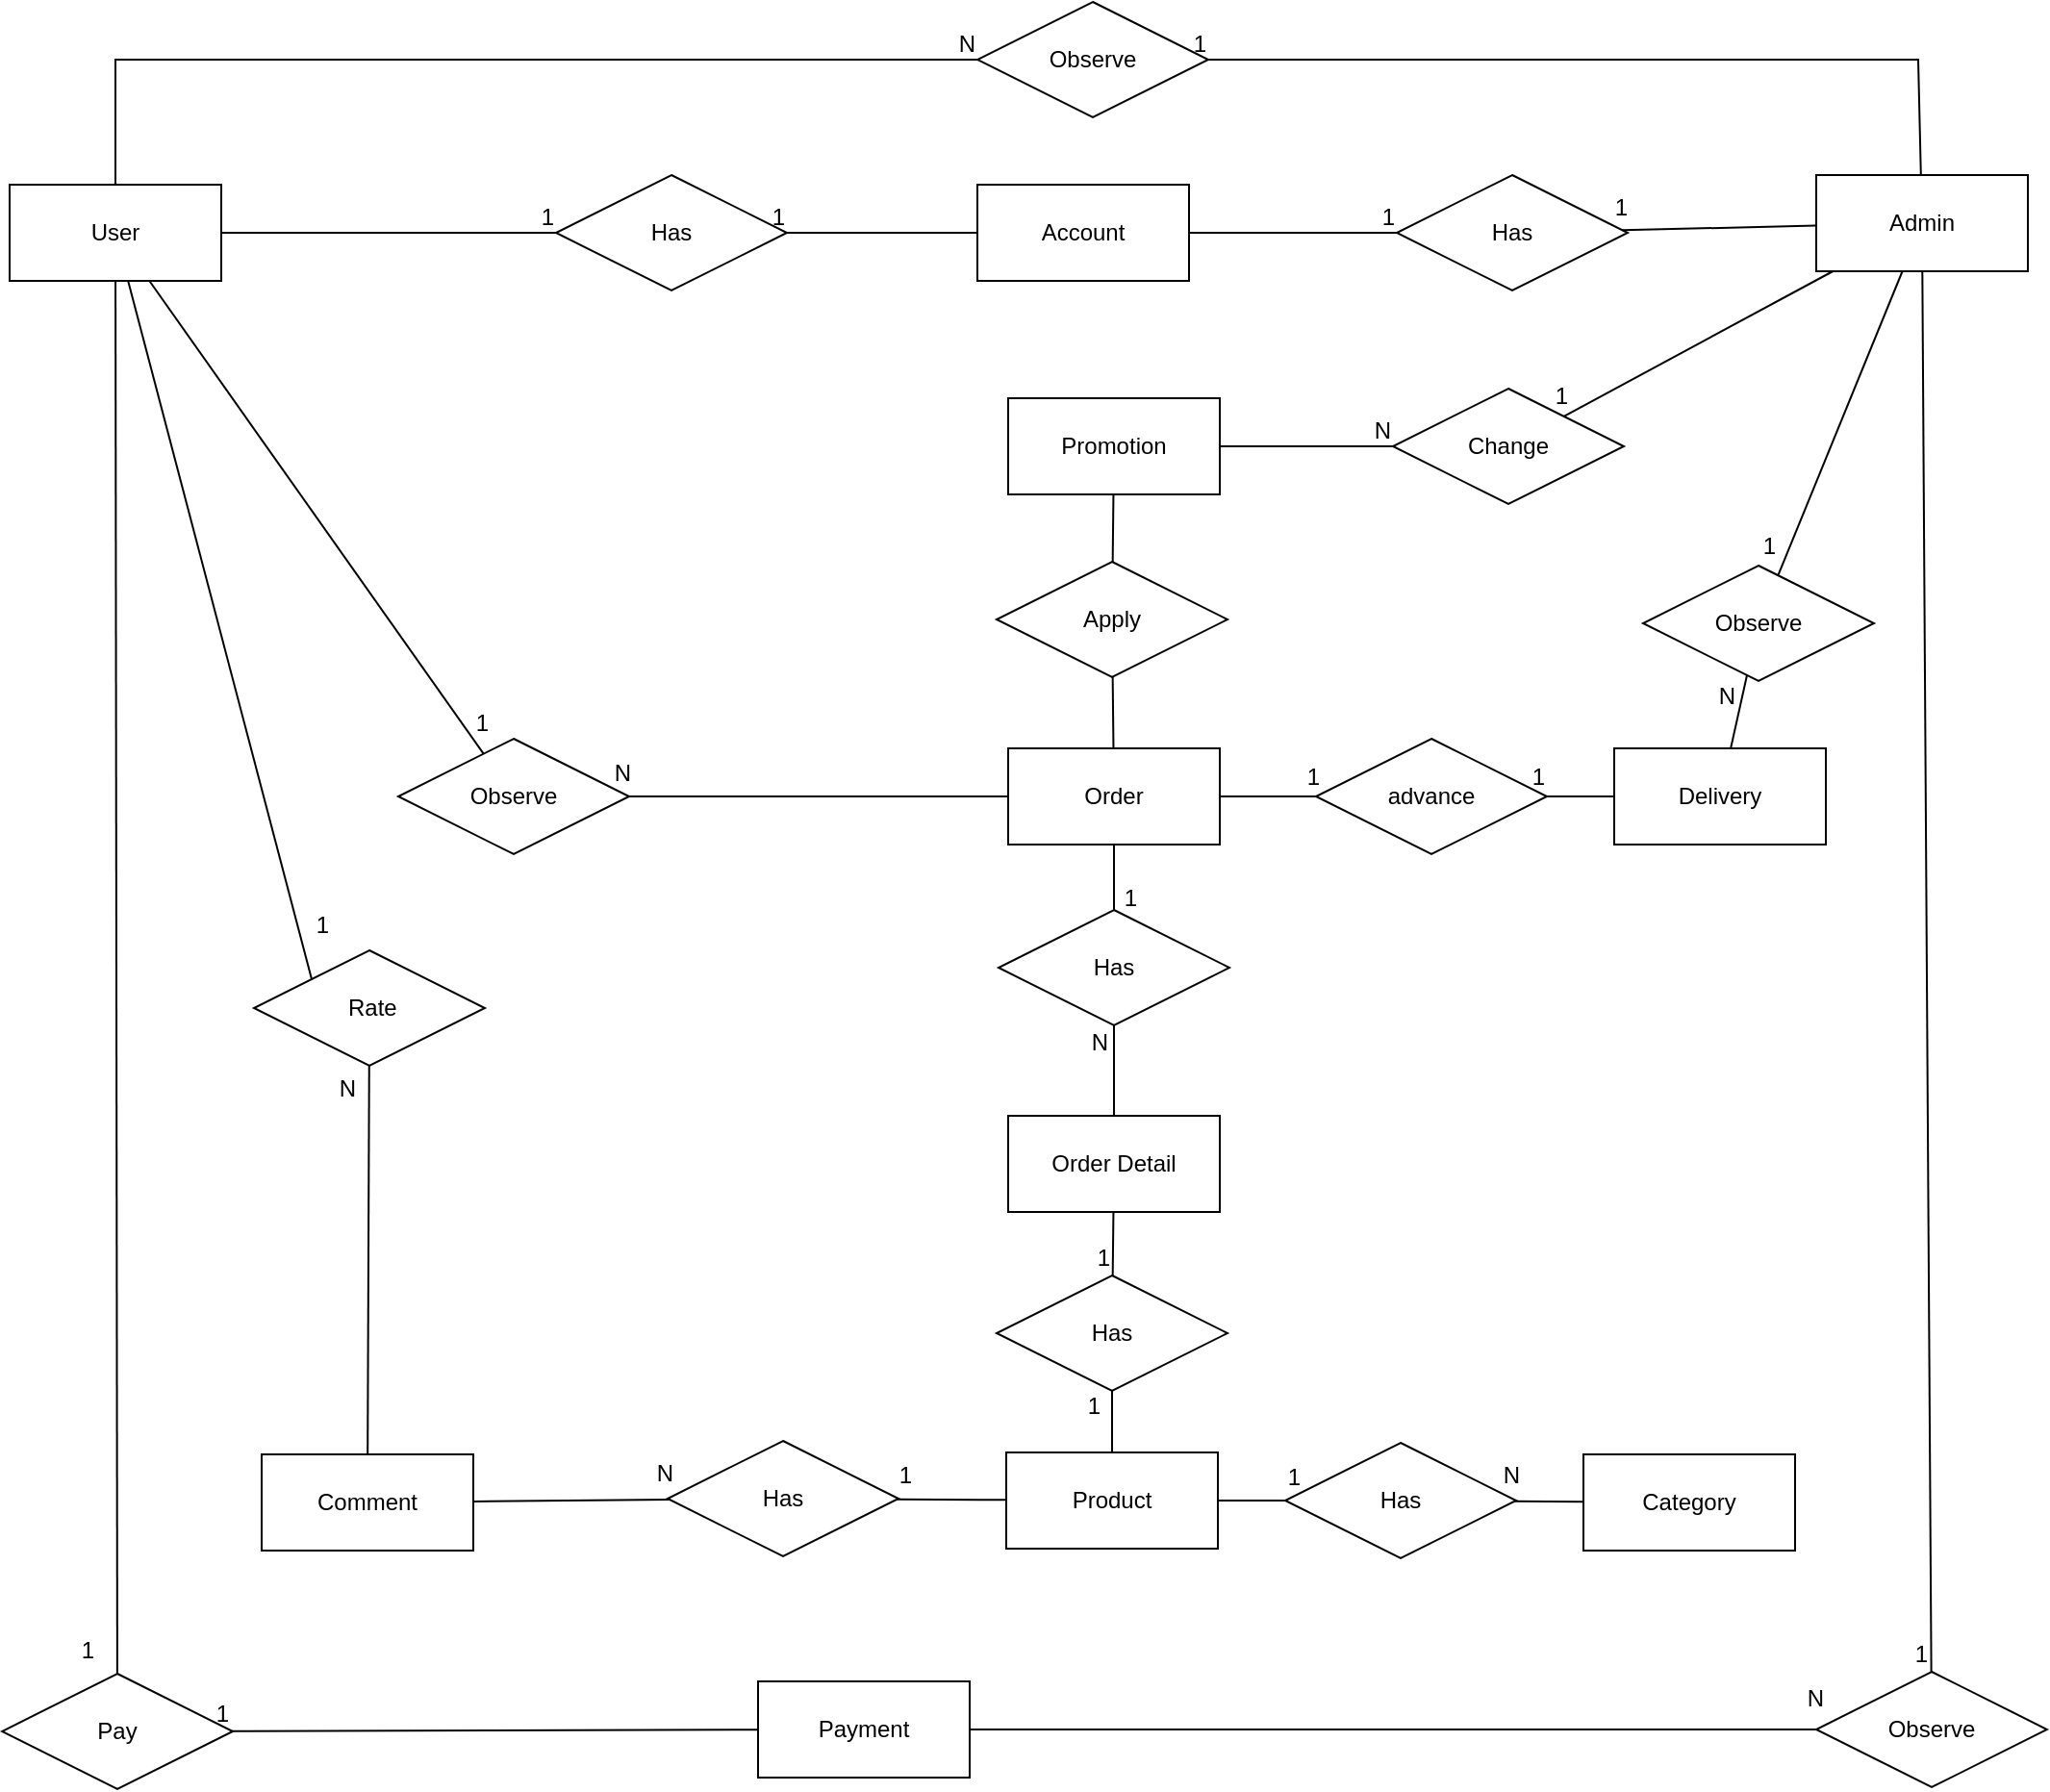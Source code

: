 <mxfile version="24.7.17">
  <diagram name="Trang-1" id="4L5tw3__3EmhCwlKeqgT">
    <mxGraphModel dx="2353" dy="2118" grid="1" gridSize="10" guides="1" tooltips="1" connect="1" arrows="1" fold="1" page="1" pageScale="1" pageWidth="827" pageHeight="1169" math="0" shadow="0">
      <root>
        <mxCell id="0" />
        <mxCell id="1" parent="0" />
        <mxCell id="TT3b6GU9GvUDREySQNR4-1" value="User" style="html=1;whiteSpace=wrap;" parent="1" vertex="1">
          <mxGeometry x="-122" y="85" width="110" height="50" as="geometry" />
        </mxCell>
        <mxCell id="TT3b6GU9GvUDREySQNR4-2" value="Account" style="html=1;whiteSpace=wrap;" parent="1" vertex="1">
          <mxGeometry x="381" y="85" width="110" height="50" as="geometry" />
        </mxCell>
        <mxCell id="TT3b6GU9GvUDREySQNR4-3" value="Admin" style="html=1;whiteSpace=wrap;" parent="1" vertex="1">
          <mxGeometry x="817" y="80" width="110" height="50" as="geometry" />
        </mxCell>
        <mxCell id="TT3b6GU9GvUDREySQNR4-4" value="Payment" style="html=1;whiteSpace=wrap;" parent="1" vertex="1">
          <mxGeometry x="267" y="863" width="110" height="50" as="geometry" />
        </mxCell>
        <mxCell id="TT3b6GU9GvUDREySQNR4-5" value="Order" style="html=1;whiteSpace=wrap;" parent="1" vertex="1">
          <mxGeometry x="397" y="378" width="110" height="50" as="geometry" />
        </mxCell>
        <mxCell id="TT3b6GU9GvUDREySQNR4-6" value="Delivery" style="html=1;whiteSpace=wrap;" parent="1" vertex="1">
          <mxGeometry x="712" y="378" width="110" height="50" as="geometry" />
        </mxCell>
        <mxCell id="TT3b6GU9GvUDREySQNR4-7" value="Promotion" style="html=1;whiteSpace=wrap;" parent="1" vertex="1">
          <mxGeometry x="397" y="196" width="110" height="50" as="geometry" />
        </mxCell>
        <mxCell id="TT3b6GU9GvUDREySQNR4-8" value="Product" style="html=1;whiteSpace=wrap;" parent="1" vertex="1">
          <mxGeometry x="396" y="744" width="110" height="50" as="geometry" />
        </mxCell>
        <mxCell id="TT3b6GU9GvUDREySQNR4-9" value="Category" style="html=1;whiteSpace=wrap;" parent="1" vertex="1">
          <mxGeometry x="696" y="745" width="110" height="50" as="geometry" />
        </mxCell>
        <mxCell id="TT3b6GU9GvUDREySQNR4-10" value="Comment" style="html=1;whiteSpace=wrap;" parent="1" vertex="1">
          <mxGeometry x="9" y="745" width="110" height="50" as="geometry" />
        </mxCell>
        <mxCell id="TT3b6GU9GvUDREySQNR4-24" value="Has" style="shape=rhombus;perimeter=rhombusPerimeter;whiteSpace=wrap;html=1;align=center;" parent="1" vertex="1">
          <mxGeometry x="162" y="80" width="120" height="60" as="geometry" />
        </mxCell>
        <mxCell id="TT3b6GU9GvUDREySQNR4-28" value="Has" style="shape=rhombus;perimeter=rhombusPerimeter;whiteSpace=wrap;html=1;align=center;" parent="1" vertex="1">
          <mxGeometry x="599" y="80" width="120" height="60" as="geometry" />
        </mxCell>
        <mxCell id="TT3b6GU9GvUDREySQNR4-30" value="Observe" style="shape=rhombus;perimeter=rhombusPerimeter;whiteSpace=wrap;html=1;align=center;" parent="1" vertex="1">
          <mxGeometry x="727" y="283" width="120" height="60" as="geometry" />
        </mxCell>
        <mxCell id="TT3b6GU9GvUDREySQNR4-32" value="&amp;nbsp;Rate" style="shape=rhombus;perimeter=rhombusPerimeter;whiteSpace=wrap;html=1;align=center;" parent="1" vertex="1">
          <mxGeometry x="5" y="483" width="120" height="60" as="geometry" />
        </mxCell>
        <mxCell id="TT3b6GU9GvUDREySQNR4-35" value="advance" style="shape=rhombus;perimeter=rhombusPerimeter;whiteSpace=wrap;html=1;align=center;" parent="1" vertex="1">
          <mxGeometry x="557" y="373" width="120" height="60" as="geometry" />
        </mxCell>
        <mxCell id="TT3b6GU9GvUDREySQNR4-38" value="Observe" style="shape=rhombus;perimeter=rhombusPerimeter;whiteSpace=wrap;html=1;align=center;" parent="1" vertex="1">
          <mxGeometry x="817" y="858" width="120" height="60" as="geometry" />
        </mxCell>
        <mxCell id="TT3b6GU9GvUDREySQNR4-41" value="Pay" style="shape=rhombus;perimeter=rhombusPerimeter;whiteSpace=wrap;html=1;align=center;" parent="1" vertex="1">
          <mxGeometry x="-126" y="859" width="120" height="60" as="geometry" />
        </mxCell>
        <mxCell id="TT3b6GU9GvUDREySQNR4-45" value="" style="endArrow=none;html=1;rounded=0;" parent="1" source="TT3b6GU9GvUDREySQNR4-3" target="TT3b6GU9GvUDREySQNR4-30" edge="1">
          <mxGeometry relative="1" as="geometry">
            <mxPoint x="487" y="410" as="sourcePoint" />
            <mxPoint x="947" y="160" as="targetPoint" />
          </mxGeometry>
        </mxCell>
        <mxCell id="TT3b6GU9GvUDREySQNR4-46" value="1" style="resizable=0;html=1;whiteSpace=wrap;align=right;verticalAlign=bottom;" parent="TT3b6GU9GvUDREySQNR4-45" connectable="0" vertex="1">
          <mxGeometry x="1" relative="1" as="geometry">
            <mxPoint y="-7" as="offset" />
          </mxGeometry>
        </mxCell>
        <mxCell id="TT3b6GU9GvUDREySQNR4-47" value="" style="endArrow=none;html=1;rounded=0;" parent="1" source="TT3b6GU9GvUDREySQNR4-6" target="TT3b6GU9GvUDREySQNR4-30" edge="1">
          <mxGeometry relative="1" as="geometry">
            <mxPoint x="272" y="528" as="sourcePoint" />
            <mxPoint x="742" y="398" as="targetPoint" />
          </mxGeometry>
        </mxCell>
        <mxCell id="TT3b6GU9GvUDREySQNR4-48" value="N" style="resizable=0;html=1;whiteSpace=wrap;align=right;verticalAlign=bottom;" parent="TT3b6GU9GvUDREySQNR4-47" connectable="0" vertex="1">
          <mxGeometry x="1" relative="1" as="geometry">
            <mxPoint x="-5" y="20" as="offset" />
          </mxGeometry>
        </mxCell>
        <mxCell id="TT3b6GU9GvUDREySQNR4-49" value="" style="endArrow=none;html=1;rounded=0;" parent="1" source="TT3b6GU9GvUDREySQNR4-1" target="TT3b6GU9GvUDREySQNR4-24" edge="1">
          <mxGeometry relative="1" as="geometry">
            <mxPoint x="160" y="170" as="sourcePoint" />
            <mxPoint x="725" y="140" as="targetPoint" />
          </mxGeometry>
        </mxCell>
        <mxCell id="TT3b6GU9GvUDREySQNR4-50" value="1" style="resizable=0;html=1;whiteSpace=wrap;align=right;verticalAlign=bottom;" parent="TT3b6GU9GvUDREySQNR4-49" connectable="0" vertex="1">
          <mxGeometry x="1" relative="1" as="geometry" />
        </mxCell>
        <mxCell id="TT3b6GU9GvUDREySQNR4-51" value="" style="endArrow=none;html=1;rounded=0;" parent="1" source="TT3b6GU9GvUDREySQNR4-2" target="TT3b6GU9GvUDREySQNR4-24" edge="1">
          <mxGeometry relative="1" as="geometry">
            <mxPoint x="892" y="210" as="sourcePoint" />
            <mxPoint x="457" y="150" as="targetPoint" />
          </mxGeometry>
        </mxCell>
        <mxCell id="TT3b6GU9GvUDREySQNR4-52" value="1" style="resizable=0;html=1;whiteSpace=wrap;align=right;verticalAlign=bottom;" parent="TT3b6GU9GvUDREySQNR4-51" connectable="0" vertex="1">
          <mxGeometry x="1" relative="1" as="geometry" />
        </mxCell>
        <mxCell id="TT3b6GU9GvUDREySQNR4-53" value="" style="endArrow=none;html=1;rounded=0;" parent="1" source="TT3b6GU9GvUDREySQNR4-2" target="TT3b6GU9GvUDREySQNR4-28" edge="1">
          <mxGeometry relative="1" as="geometry">
            <mxPoint x="902" y="220" as="sourcePoint" />
            <mxPoint x="902" y="160" as="targetPoint" />
          </mxGeometry>
        </mxCell>
        <mxCell id="TT3b6GU9GvUDREySQNR4-54" value="1" style="resizable=0;html=1;whiteSpace=wrap;align=right;verticalAlign=bottom;" parent="TT3b6GU9GvUDREySQNR4-53" connectable="0" vertex="1">
          <mxGeometry x="1" relative="1" as="geometry" />
        </mxCell>
        <mxCell id="TT3b6GU9GvUDREySQNR4-55" value="" style="endArrow=none;html=1;rounded=0;" parent="1" source="TT3b6GU9GvUDREySQNR4-3" target="TT3b6GU9GvUDREySQNR4-28" edge="1">
          <mxGeometry relative="1" as="geometry">
            <mxPoint x="912" y="230" as="sourcePoint" />
            <mxPoint x="912" y="170" as="targetPoint" />
          </mxGeometry>
        </mxCell>
        <mxCell id="TT3b6GU9GvUDREySQNR4-56" value="1" style="resizable=0;html=1;whiteSpace=wrap;align=right;verticalAlign=bottom;" parent="TT3b6GU9GvUDREySQNR4-55" connectable="0" vertex="1">
          <mxGeometry x="1" relative="1" as="geometry">
            <mxPoint x="4" y="-3" as="offset" />
          </mxGeometry>
        </mxCell>
        <mxCell id="TT3b6GU9GvUDREySQNR4-57" value="" style="endArrow=none;html=1;rounded=0;" parent="1" source="TT3b6GU9GvUDREySQNR4-3" target="TT3b6GU9GvUDREySQNR4-38" edge="1">
          <mxGeometry relative="1" as="geometry">
            <mxPoint x="922" y="240" as="sourcePoint" />
            <mxPoint x="922" y="180" as="targetPoint" />
          </mxGeometry>
        </mxCell>
        <mxCell id="TT3b6GU9GvUDREySQNR4-58" value="1" style="resizable=0;html=1;whiteSpace=wrap;align=right;verticalAlign=bottom;" parent="TT3b6GU9GvUDREySQNR4-57" connectable="0" vertex="1">
          <mxGeometry x="1" relative="1" as="geometry" />
        </mxCell>
        <mxCell id="TT3b6GU9GvUDREySQNR4-59" value="" style="endArrow=none;html=1;rounded=0;" parent="1" source="TT3b6GU9GvUDREySQNR4-1" target="TT3b6GU9GvUDREySQNR4-41" edge="1">
          <mxGeometry relative="1" as="geometry">
            <mxPoint x="775" y="250" as="sourcePoint" />
            <mxPoint x="775" y="190" as="targetPoint" />
          </mxGeometry>
        </mxCell>
        <mxCell id="TT3b6GU9GvUDREySQNR4-60" value="1" style="resizable=0;html=1;whiteSpace=wrap;align=right;verticalAlign=bottom;" parent="TT3b6GU9GvUDREySQNR4-59" connectable="0" vertex="1">
          <mxGeometry x="1" relative="1" as="geometry">
            <mxPoint x="-10" y="-3" as="offset" />
          </mxGeometry>
        </mxCell>
        <mxCell id="TT3b6GU9GvUDREySQNR4-61" value="" style="endArrow=none;html=1;rounded=0;" parent="1" source="TT3b6GU9GvUDREySQNR4-4" target="TT3b6GU9GvUDREySQNR4-41" edge="1">
          <mxGeometry relative="1" as="geometry">
            <mxPoint x="267" y="887.144" as="sourcePoint" />
            <mxPoint x="-0.312" y="887.844" as="targetPoint" />
          </mxGeometry>
        </mxCell>
        <mxCell id="TT3b6GU9GvUDREySQNR4-62" value="1" style="resizable=0;html=1;whiteSpace=wrap;align=right;verticalAlign=bottom;" parent="TT3b6GU9GvUDREySQNR4-61" connectable="0" vertex="1">
          <mxGeometry x="1" relative="1" as="geometry" />
        </mxCell>
        <mxCell id="TT3b6GU9GvUDREySQNR4-63" value="" style="endArrow=none;html=1;rounded=0;entryX=0;entryY=0;entryDx=0;entryDy=0;" parent="1" source="TT3b6GU9GvUDREySQNR4-1" target="TT3b6GU9GvUDREySQNR4-32" edge="1">
          <mxGeometry relative="1" as="geometry">
            <mxPoint x="795" y="270" as="sourcePoint" />
            <mxPoint x="795" y="210" as="targetPoint" />
          </mxGeometry>
        </mxCell>
        <mxCell id="TT3b6GU9GvUDREySQNR4-64" value="1" style="resizable=0;html=1;whiteSpace=wrap;align=right;verticalAlign=bottom;" parent="TT3b6GU9GvUDREySQNR4-63" connectable="0" vertex="1">
          <mxGeometry x="1" relative="1" as="geometry">
            <mxPoint x="10" y="-20" as="offset" />
          </mxGeometry>
        </mxCell>
        <mxCell id="TT3b6GU9GvUDREySQNR4-67" value="" style="endArrow=none;html=1;rounded=0;" parent="1" source="TT3b6GU9GvUDREySQNR4-5" target="TT3b6GU9GvUDREySQNR4-35" edge="1">
          <mxGeometry relative="1" as="geometry">
            <mxPoint x="507" y="468.667" as="sourcePoint" />
            <mxPoint x="560.429" y="470.286" as="targetPoint" />
          </mxGeometry>
        </mxCell>
        <mxCell id="TT3b6GU9GvUDREySQNR4-68" value="1" style="resizable=0;html=1;whiteSpace=wrap;align=right;verticalAlign=bottom;" parent="TT3b6GU9GvUDREySQNR4-67" connectable="0" vertex="1">
          <mxGeometry x="1" relative="1" as="geometry">
            <mxPoint x="3" y="-2" as="offset" />
          </mxGeometry>
        </mxCell>
        <mxCell id="TT3b6GU9GvUDREySQNR4-69" value="" style="endArrow=none;html=1;rounded=0;" parent="1" source="TT3b6GU9GvUDREySQNR4-6" target="TT3b6GU9GvUDREySQNR4-35" edge="1">
          <mxGeometry relative="1" as="geometry">
            <mxPoint x="707" y="475.103" as="sourcePoint" />
            <mxPoint x="673.129" y="473.935" as="targetPoint" />
          </mxGeometry>
        </mxCell>
        <mxCell id="TT3b6GU9GvUDREySQNR4-70" value="1" style="resizable=0;html=1;whiteSpace=wrap;align=right;verticalAlign=bottom;" parent="TT3b6GU9GvUDREySQNR4-69" connectable="0" vertex="1">
          <mxGeometry x="1" relative="1" as="geometry">
            <mxPoint y="-2" as="offset" />
          </mxGeometry>
        </mxCell>
        <mxCell id="TT3b6GU9GvUDREySQNR4-73" value="" style="endArrow=none;html=1;rounded=0;" parent="1" source="TT3b6GU9GvUDREySQNR4-10" target="TT3b6GU9GvUDREySQNR4-32" edge="1">
          <mxGeometry relative="1" as="geometry">
            <mxPoint x="400" y="596" as="sourcePoint" />
            <mxPoint x="-65" y="616" as="targetPoint" />
            <Array as="points" />
          </mxGeometry>
        </mxCell>
        <mxCell id="TT3b6GU9GvUDREySQNR4-74" value="N" style="resizable=0;html=1;whiteSpace=wrap;align=right;verticalAlign=bottom;" parent="TT3b6GU9GvUDREySQNR4-73" connectable="0" vertex="1">
          <mxGeometry x="1" relative="1" as="geometry">
            <mxPoint x="-5" y="20" as="offset" />
          </mxGeometry>
        </mxCell>
        <mxCell id="TT3b6GU9GvUDREySQNR4-75" value="Has" style="shape=rhombus;perimeter=rhombusPerimeter;whiteSpace=wrap;html=1;align=center;" parent="1" vertex="1">
          <mxGeometry x="220" y="738" width="120" height="60" as="geometry" />
        </mxCell>
        <mxCell id="TT3b6GU9GvUDREySQNR4-76" value="" style="endArrow=none;html=1;rounded=0;" parent="1" source="TT3b6GU9GvUDREySQNR4-8" target="TT3b6GU9GvUDREySQNR4-75" edge="1">
          <mxGeometry relative="1" as="geometry">
            <mxPoint x="387" y="982" as="sourcePoint" />
            <mxPoint x="357" y="1022" as="targetPoint" />
          </mxGeometry>
        </mxCell>
        <mxCell id="TT3b6GU9GvUDREySQNR4-77" value="1" style="resizable=0;html=1;whiteSpace=wrap;align=right;verticalAlign=bottom;" parent="TT3b6GU9GvUDREySQNR4-76" connectable="0" vertex="1">
          <mxGeometry x="1" relative="1" as="geometry">
            <mxPoint x="9" y="-4" as="offset" />
          </mxGeometry>
        </mxCell>
        <mxCell id="TT3b6GU9GvUDREySQNR4-78" value="" style="endArrow=none;html=1;rounded=0;" parent="1" source="TT3b6GU9GvUDREySQNR4-10" target="TT3b6GU9GvUDREySQNR4-75" edge="1">
          <mxGeometry relative="1" as="geometry">
            <mxPoint x="-55" y="882" as="sourcePoint" />
            <mxPoint x="-55" y="732" as="targetPoint" />
            <Array as="points" />
          </mxGeometry>
        </mxCell>
        <mxCell id="TT3b6GU9GvUDREySQNR4-79" value="N" style="resizable=0;html=1;whiteSpace=wrap;align=right;verticalAlign=bottom;" parent="TT3b6GU9GvUDREySQNR4-78" connectable="0" vertex="1">
          <mxGeometry x="1" relative="1" as="geometry">
            <mxPoint x="4" y="-5" as="offset" />
          </mxGeometry>
        </mxCell>
        <mxCell id="TT3b6GU9GvUDREySQNR4-80" value="Change" style="shape=rhombus;perimeter=rhombusPerimeter;whiteSpace=wrap;html=1;align=center;" parent="1" vertex="1">
          <mxGeometry x="597" y="191" width="120" height="60" as="geometry" />
        </mxCell>
        <mxCell id="TT3b6GU9GvUDREySQNR4-81" value="" style="endArrow=none;html=1;rounded=0;" parent="1" source="TT3b6GU9GvUDREySQNR4-3" target="TT3b6GU9GvUDREySQNR4-80" edge="1">
          <mxGeometry relative="1" as="geometry">
            <mxPoint x="837.918" y="100" as="sourcePoint" />
            <mxPoint x="889.78" y="80" as="targetPoint" />
          </mxGeometry>
        </mxCell>
        <mxCell id="TT3b6GU9GvUDREySQNR4-82" value="1" style="resizable=0;html=1;whiteSpace=wrap;align=right;verticalAlign=bottom;" parent="TT3b6GU9GvUDREySQNR4-81" connectable="0" vertex="1">
          <mxGeometry x="1" relative="1" as="geometry">
            <mxPoint x="4" y="-2" as="offset" />
          </mxGeometry>
        </mxCell>
        <mxCell id="TT3b6GU9GvUDREySQNR4-83" value="" style="endArrow=none;html=1;rounded=0;" parent="1" source="TT3b6GU9GvUDREySQNR4-7" target="TT3b6GU9GvUDREySQNR4-80" edge="1">
          <mxGeometry relative="1" as="geometry">
            <mxPoint x="541.047" y="301" as="sourcePoint" />
            <mxPoint x="849.78" y="328" as="targetPoint" />
            <Array as="points" />
          </mxGeometry>
        </mxCell>
        <mxCell id="TT3b6GU9GvUDREySQNR4-84" value="N" style="resizable=0;html=1;whiteSpace=wrap;align=right;verticalAlign=bottom;" parent="TT3b6GU9GvUDREySQNR4-83" connectable="0" vertex="1">
          <mxGeometry x="1" relative="1" as="geometry" />
        </mxCell>
        <mxCell id="TT3b6GU9GvUDREySQNR4-85" value="" style="endArrow=none;html=1;rounded=0;" parent="1" source="TT3b6GU9GvUDREySQNR4-38" target="TT3b6GU9GvUDREySQNR4-4" edge="1">
          <mxGeometry relative="1" as="geometry">
            <mxPoint x="487" y="748" as="sourcePoint" />
            <mxPoint x="647" y="748" as="targetPoint" />
          </mxGeometry>
        </mxCell>
        <mxCell id="TT3b6GU9GvUDREySQNR4-86" value="N" style="resizable=0;html=1;whiteSpace=wrap;align=right;verticalAlign=bottom;" parent="TT3b6GU9GvUDREySQNR4-85" connectable="0" vertex="1">
          <mxGeometry x="1" relative="1" as="geometry">
            <mxPoint x="445" y="-8" as="offset" />
          </mxGeometry>
        </mxCell>
        <mxCell id="TT3b6GU9GvUDREySQNR4-87" value="Has" style="shape=rhombus;perimeter=rhombusPerimeter;whiteSpace=wrap;html=1;align=center;" parent="1" vertex="1">
          <mxGeometry x="541" y="739" width="120" height="60" as="geometry" />
        </mxCell>
        <mxCell id="TT3b6GU9GvUDREySQNR4-88" value="" style="endArrow=none;html=1;rounded=0;" parent="1" source="TT3b6GU9GvUDREySQNR4-8" target="TT3b6GU9GvUDREySQNR4-87" edge="1">
          <mxGeometry relative="1" as="geometry">
            <mxPoint x="604.5" y="790" as="sourcePoint" />
            <mxPoint x="464.5" y="1092" as="targetPoint" />
          </mxGeometry>
        </mxCell>
        <mxCell id="TT3b6GU9GvUDREySQNR4-89" value="1" style="resizable=0;html=1;whiteSpace=wrap;align=right;verticalAlign=bottom;" parent="TT3b6GU9GvUDREySQNR4-88" connectable="0" vertex="1">
          <mxGeometry x="1" relative="1" as="geometry">
            <mxPoint x="9" y="-4" as="offset" />
          </mxGeometry>
        </mxCell>
        <mxCell id="TT3b6GU9GvUDREySQNR4-90" value="" style="endArrow=none;html=1;rounded=0;" parent="1" source="TT3b6GU9GvUDREySQNR4-9" target="TT3b6GU9GvUDREySQNR4-87" edge="1">
          <mxGeometry relative="1" as="geometry">
            <mxPoint x="729.5" y="838.981" as="sourcePoint" />
            <mxPoint x="209.5" y="802" as="targetPoint" />
            <Array as="points" />
          </mxGeometry>
        </mxCell>
        <mxCell id="TT3b6GU9GvUDREySQNR4-91" value="N" style="resizable=0;html=1;whiteSpace=wrap;align=right;verticalAlign=bottom;" parent="TT3b6GU9GvUDREySQNR4-90" connectable="0" vertex="1">
          <mxGeometry x="1" relative="1" as="geometry">
            <mxPoint x="4" y="-5" as="offset" />
          </mxGeometry>
        </mxCell>
        <mxCell id="TT3b6GU9GvUDREySQNR4-92" value="Has" style="shape=rhombus;perimeter=rhombusPerimeter;whiteSpace=wrap;html=1;align=center;" parent="1" vertex="1">
          <mxGeometry x="392" y="462" width="120" height="60" as="geometry" />
        </mxCell>
        <mxCell id="TT3b6GU9GvUDREySQNR4-93" value="" style="endArrow=none;html=1;rounded=0;" parent="1" source="TT3b6GU9GvUDREySQNR4-5" target="TT3b6GU9GvUDREySQNR4-92" edge="1">
          <mxGeometry relative="1" as="geometry">
            <mxPoint x="452" y="492" as="sourcePoint" />
            <mxPoint x="485" y="1059" as="targetPoint" />
          </mxGeometry>
        </mxCell>
        <mxCell id="TT3b6GU9GvUDREySQNR4-94" value="1" style="resizable=0;html=1;whiteSpace=wrap;align=right;verticalAlign=bottom;" parent="TT3b6GU9GvUDREySQNR4-93" connectable="0" vertex="1">
          <mxGeometry x="1" relative="1" as="geometry">
            <mxPoint x="13" y="2" as="offset" />
          </mxGeometry>
        </mxCell>
        <mxCell id="TT3b6GU9GvUDREySQNR4-95" value="" style="endArrow=none;html=1;rounded=0;" parent="1" source="TT3b6GU9GvUDREySQNR4-97" target="TT3b6GU9GvUDREySQNR4-92" edge="1">
          <mxGeometry relative="1" as="geometry">
            <mxPoint x="716.5" y="737" as="sourcePoint" />
            <mxPoint x="230" y="769" as="targetPoint" />
            <Array as="points" />
          </mxGeometry>
        </mxCell>
        <mxCell id="TT3b6GU9GvUDREySQNR4-96" value="N" style="resizable=0;html=1;whiteSpace=wrap;align=right;verticalAlign=bottom;" parent="TT3b6GU9GvUDREySQNR4-95" connectable="0" vertex="1">
          <mxGeometry x="1" relative="1" as="geometry">
            <mxPoint x="-2" y="17" as="offset" />
          </mxGeometry>
        </mxCell>
        <mxCell id="TT3b6GU9GvUDREySQNR4-97" value="Order Detail" style="html=1;whiteSpace=wrap;" parent="1" vertex="1">
          <mxGeometry x="397" y="569" width="110" height="50" as="geometry" />
        </mxCell>
        <mxCell id="TT3b6GU9GvUDREySQNR4-98" value="Has" style="shape=rhombus;perimeter=rhombusPerimeter;whiteSpace=wrap;html=1;align=center;" parent="1" vertex="1">
          <mxGeometry x="391" y="652" width="120" height="60" as="geometry" />
        </mxCell>
        <mxCell id="TT3b6GU9GvUDREySQNR4-99" value="" style="endArrow=none;html=1;rounded=0;" parent="1" source="TT3b6GU9GvUDREySQNR4-8" target="TT3b6GU9GvUDREySQNR4-98" edge="1">
          <mxGeometry relative="1" as="geometry">
            <mxPoint y="324" as="sourcePoint" />
            <mxPoint x="735" y="354" as="targetPoint" />
          </mxGeometry>
        </mxCell>
        <mxCell id="TT3b6GU9GvUDREySQNR4-100" value="1" style="resizable=0;html=1;whiteSpace=wrap;align=right;verticalAlign=bottom;" parent="TT3b6GU9GvUDREySQNR4-99" connectable="0" vertex="1">
          <mxGeometry x="1" relative="1" as="geometry">
            <mxPoint x="-5" y="16" as="offset" />
          </mxGeometry>
        </mxCell>
        <mxCell id="TT3b6GU9GvUDREySQNR4-101" value="" style="endArrow=none;html=1;rounded=0;" parent="1" source="TT3b6GU9GvUDREySQNR4-97" target="TT3b6GU9GvUDREySQNR4-98" edge="1">
          <mxGeometry relative="1" as="geometry">
            <mxPoint x="391" y="324" as="sourcePoint" />
            <mxPoint x="467" y="364" as="targetPoint" />
          </mxGeometry>
        </mxCell>
        <mxCell id="TT3b6GU9GvUDREySQNR4-102" value="1" style="resizable=0;html=1;whiteSpace=wrap;align=right;verticalAlign=bottom;" parent="TT3b6GU9GvUDREySQNR4-101" connectable="0" vertex="1">
          <mxGeometry x="1" relative="1" as="geometry" />
        </mxCell>
        <mxCell id="xANfVYWBUugLLFJxZVE2-2" value="Apply" style="shape=rhombus;perimeter=rhombusPerimeter;whiteSpace=wrap;html=1;align=center;" parent="1" vertex="1">
          <mxGeometry x="391" y="281" width="120" height="60" as="geometry" />
        </mxCell>
        <mxCell id="xANfVYWBUugLLFJxZVE2-3" value="" style="endArrow=none;html=1;rounded=0;" parent="1" source="xANfVYWBUugLLFJxZVE2-2" target="TT3b6GU9GvUDREySQNR4-7" edge="1">
          <mxGeometry relative="1" as="geometry">
            <mxPoint x="310" y="552" as="sourcePoint" />
            <mxPoint x="470" y="552" as="targetPoint" />
          </mxGeometry>
        </mxCell>
        <mxCell id="xANfVYWBUugLLFJxZVE2-4" value="" style="endArrow=none;html=1;rounded=0;" parent="1" source="xANfVYWBUugLLFJxZVE2-2" target="TT3b6GU9GvUDREySQNR4-5" edge="1">
          <mxGeometry relative="1" as="geometry">
            <mxPoint x="310" y="552" as="sourcePoint" />
            <mxPoint x="470" y="552" as="targetPoint" />
          </mxGeometry>
        </mxCell>
        <mxCell id="xANfVYWBUugLLFJxZVE2-5" value="Observe" style="shape=rhombus;perimeter=rhombusPerimeter;whiteSpace=wrap;html=1;align=center;" parent="1" vertex="1">
          <mxGeometry x="381" y="-10" width="120" height="60" as="geometry" />
        </mxCell>
        <mxCell id="xANfVYWBUugLLFJxZVE2-6" value="" style="endArrow=none;html=1;rounded=0;" parent="1" source="TT3b6GU9GvUDREySQNR4-1" target="xANfVYWBUugLLFJxZVE2-5" edge="1">
          <mxGeometry relative="1" as="geometry">
            <mxPoint x="-70.611" y="85" as="sourcePoint" />
            <mxPoint x="369" y="20" as="targetPoint" />
            <Array as="points">
              <mxPoint x="-67" y="20" />
            </Array>
          </mxGeometry>
        </mxCell>
        <mxCell id="xANfVYWBUugLLFJxZVE2-7" value="N" style="resizable=0;html=1;whiteSpace=wrap;align=right;verticalAlign=bottom;" parent="xANfVYWBUugLLFJxZVE2-6" connectable="0" vertex="1">
          <mxGeometry x="1" relative="1" as="geometry" />
        </mxCell>
        <mxCell id="xANfVYWBUugLLFJxZVE2-8" value="" style="endArrow=none;html=1;rounded=0;" parent="1" source="TT3b6GU9GvUDREySQNR4-3" target="xANfVYWBUugLLFJxZVE2-5" edge="1">
          <mxGeometry relative="1" as="geometry">
            <mxPoint x="300" y="330" as="sourcePoint" />
            <mxPoint x="460" y="330" as="targetPoint" />
            <Array as="points">
              <mxPoint x="870" y="20" />
            </Array>
          </mxGeometry>
        </mxCell>
        <mxCell id="xANfVYWBUugLLFJxZVE2-9" value="1" style="resizable=0;html=1;whiteSpace=wrap;align=right;verticalAlign=bottom;" parent="xANfVYWBUugLLFJxZVE2-8" connectable="0" vertex="1">
          <mxGeometry x="1" relative="1" as="geometry" />
        </mxCell>
        <mxCell id="lVBCcf4ss-iberl4f2fq-1" value="Observe" style="shape=rhombus;perimeter=rhombusPerimeter;whiteSpace=wrap;html=1;align=center;" vertex="1" parent="1">
          <mxGeometry x="80" y="373" width="120" height="60" as="geometry" />
        </mxCell>
        <mxCell id="lVBCcf4ss-iberl4f2fq-2" value="" style="endArrow=none;html=1;rounded=0;" edge="1" parent="1" source="TT3b6GU9GvUDREySQNR4-1" target="lVBCcf4ss-iberl4f2fq-1">
          <mxGeometry relative="1" as="geometry">
            <mxPoint x="370" y="430" as="sourcePoint" />
            <mxPoint x="530" y="430" as="targetPoint" />
          </mxGeometry>
        </mxCell>
        <mxCell id="lVBCcf4ss-iberl4f2fq-3" value="1" style="resizable=0;html=1;whiteSpace=wrap;align=right;verticalAlign=bottom;" connectable="0" vertex="1" parent="lVBCcf4ss-iberl4f2fq-2">
          <mxGeometry x="1" relative="1" as="geometry">
            <mxPoint x="4" y="-7" as="offset" />
          </mxGeometry>
        </mxCell>
        <mxCell id="lVBCcf4ss-iberl4f2fq-4" value="" style="endArrow=none;html=1;rounded=0;" edge="1" parent="1" source="TT3b6GU9GvUDREySQNR4-5" target="lVBCcf4ss-iberl4f2fq-1">
          <mxGeometry relative="1" as="geometry">
            <mxPoint x="370" y="430" as="sourcePoint" />
            <mxPoint x="530" y="430" as="targetPoint" />
          </mxGeometry>
        </mxCell>
        <mxCell id="lVBCcf4ss-iberl4f2fq-5" value="N" style="resizable=0;html=1;whiteSpace=wrap;align=right;verticalAlign=bottom;" connectable="0" vertex="1" parent="lVBCcf4ss-iberl4f2fq-4">
          <mxGeometry x="1" relative="1" as="geometry">
            <mxPoint x="2" y="-4" as="offset" />
          </mxGeometry>
        </mxCell>
      </root>
    </mxGraphModel>
  </diagram>
</mxfile>
